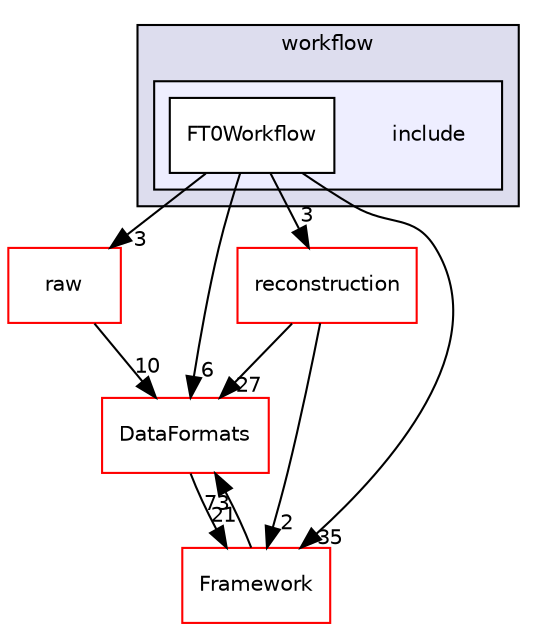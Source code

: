 digraph "/home/travis/build/AliceO2Group/AliceO2/Detectors/FIT/FT0/workflow/include" {
  bgcolor=transparent;
  compound=true
  node [ fontsize="10", fontname="Helvetica"];
  edge [ labelfontsize="10", labelfontname="Helvetica"];
  subgraph clusterdir_db2620e5be5f5f7bc69e8ed28a3729c7 {
    graph [ bgcolor="#ddddee", pencolor="black", label="workflow" fontname="Helvetica", fontsize="10", URL="dir_db2620e5be5f5f7bc69e8ed28a3729c7.html"]
  subgraph clusterdir_ddefa1c93b06b88863ed284983804d8f {
    graph [ bgcolor="#eeeeff", pencolor="black", label="" URL="dir_ddefa1c93b06b88863ed284983804d8f.html"];
    dir_ddefa1c93b06b88863ed284983804d8f [shape=plaintext label="include"];
    dir_7d9a2ee37a02a0f0ca0511326bb71432 [shape=box label="FT0Workflow" color="black" fillcolor="white" style="filled" URL="dir_7d9a2ee37a02a0f0ca0511326bb71432.html"];
  }
  }
  dir_e62a450b26de845460eb308fa2db0683 [shape=box label="raw" color="red" URL="dir_e62a450b26de845460eb308fa2db0683.html"];
  dir_ca639a046a87a9287b3468a6ba2bbef1 [shape=box label="reconstruction" color="red" URL="dir_ca639a046a87a9287b3468a6ba2bbef1.html"];
  dir_bcbb2cf9a3d3d83e5515c82071a07177 [shape=box label="Framework" color="red" URL="dir_bcbb2cf9a3d3d83e5515c82071a07177.html"];
  dir_2171f7ec022c5423887b07c69b2f5b48 [shape=box label="DataFormats" color="red" URL="dir_2171f7ec022c5423887b07c69b2f5b48.html"];
  dir_7d9a2ee37a02a0f0ca0511326bb71432->dir_e62a450b26de845460eb308fa2db0683 [headlabel="3", labeldistance=1.5 headhref="dir_000416_000476.html"];
  dir_7d9a2ee37a02a0f0ca0511326bb71432->dir_ca639a046a87a9287b3468a6ba2bbef1 [headlabel="3", labeldistance=1.5 headhref="dir_000416_000480.html"];
  dir_7d9a2ee37a02a0f0ca0511326bb71432->dir_bcbb2cf9a3d3d83e5515c82071a07177 [headlabel="35", labeldistance=1.5 headhref="dir_000416_000063.html"];
  dir_7d9a2ee37a02a0f0ca0511326bb71432->dir_2171f7ec022c5423887b07c69b2f5b48 [headlabel="6", labeldistance=1.5 headhref="dir_000416_000090.html"];
  dir_e62a450b26de845460eb308fa2db0683->dir_2171f7ec022c5423887b07c69b2f5b48 [headlabel="10", labeldistance=1.5 headhref="dir_000476_000090.html"];
  dir_ca639a046a87a9287b3468a6ba2bbef1->dir_bcbb2cf9a3d3d83e5515c82071a07177 [headlabel="2", labeldistance=1.5 headhref="dir_000480_000063.html"];
  dir_ca639a046a87a9287b3468a6ba2bbef1->dir_2171f7ec022c5423887b07c69b2f5b48 [headlabel="27", labeldistance=1.5 headhref="dir_000480_000090.html"];
  dir_bcbb2cf9a3d3d83e5515c82071a07177->dir_2171f7ec022c5423887b07c69b2f5b48 [headlabel="73", labeldistance=1.5 headhref="dir_000063_000090.html"];
  dir_2171f7ec022c5423887b07c69b2f5b48->dir_bcbb2cf9a3d3d83e5515c82071a07177 [headlabel="21", labeldistance=1.5 headhref="dir_000090_000063.html"];
}
